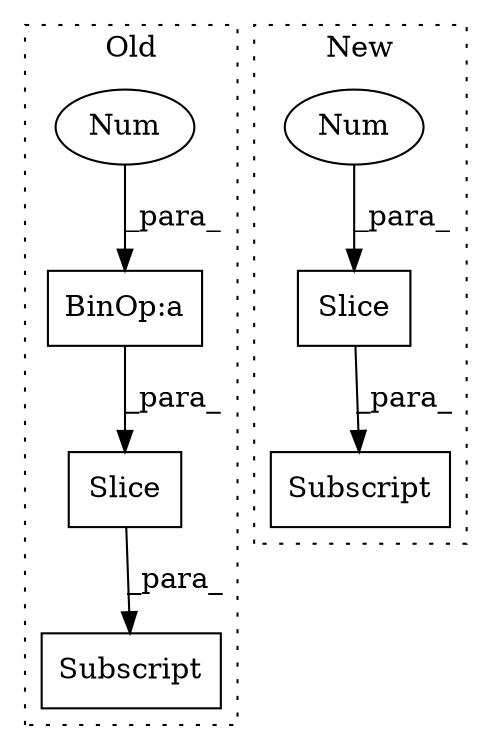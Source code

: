 digraph G {
subgraph cluster0 {
1 [label="Slice" a="80" s="6871" l="20" shape="box"];
3 [label="BinOp:a" a="82" s="6886" l="3" shape="box"];
6 [label="Num" a="76" s="6889" l="1" shape="ellipse"];
7 [label="Subscript" a="63" s="6859,0" l="33,0" shape="box"];
label = "Old";
style="dotted";
}
subgraph cluster1 {
2 [label="Slice" a="80" s="6411" l="1" shape="box"];
4 [label="Num" a="76" s="6412" l="1" shape="ellipse"];
5 [label="Subscript" a="63" s="6396,0" l="18,0" shape="box"];
label = "New";
style="dotted";
}
1 -> 7 [label="_para_"];
2 -> 5 [label="_para_"];
3 -> 1 [label="_para_"];
4 -> 2 [label="_para_"];
6 -> 3 [label="_para_"];
}